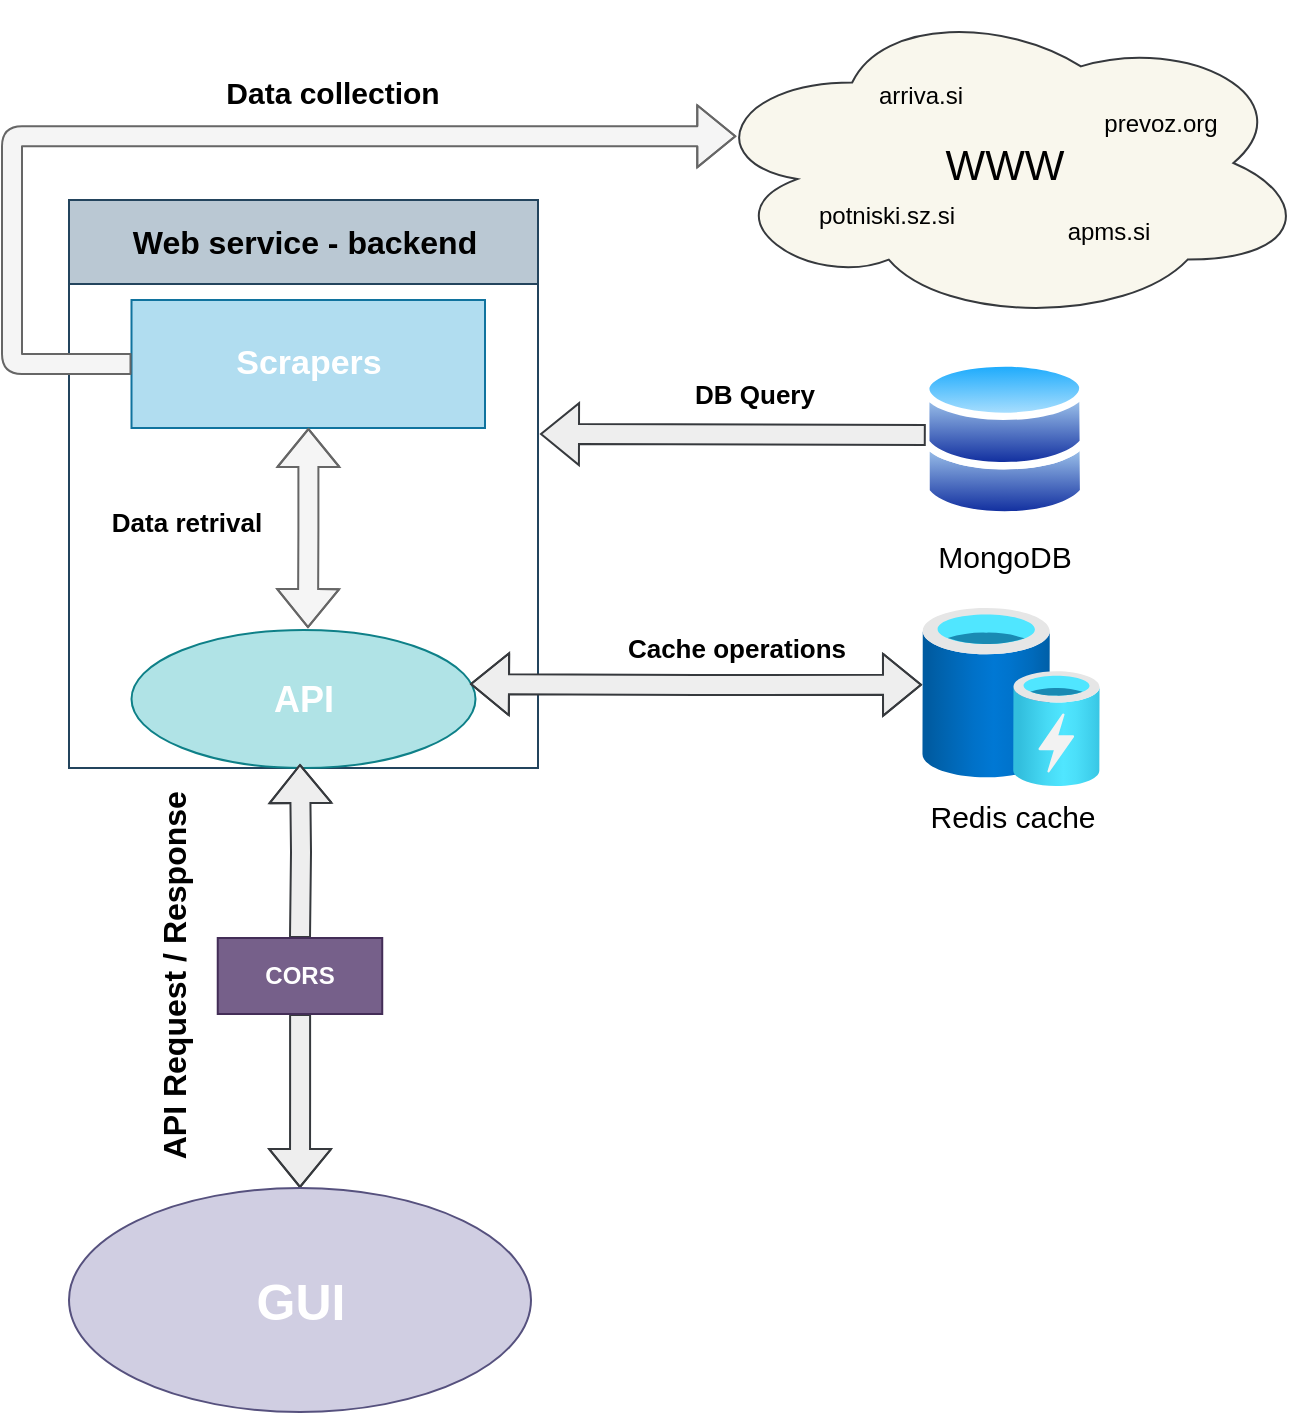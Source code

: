 <mxfile border="50" scale="3" compressed="false" locked="false" version="26.1.0">
  <diagram name="Blank" id="YmL12bMKpDGza6XwsDPr">
    <mxGraphModel dx="2634" dy="1145" grid="0" gridSize="10" guides="1" tooltips="1" connect="1" arrows="1" fold="1" page="0" pageScale="1" pageWidth="827" pageHeight="1169" background="#FFFFFF" math="1" shadow="0">
      <root>
        <mxCell id="X5NqExCQtvZxIxQ7pmgY-0" />
        <mxCell id="1" parent="X5NqExCQtvZxIxQ7pmgY-0" />
        <mxCell id="3iujyiFIKv-xdqHL7t24-1" value="&lt;div style=&quot;font-size: 15px;&quot;&gt;&lt;font style=&quot;font-size: 15px;&quot;&gt;MongoDB&lt;/font&gt;&lt;/div&gt;&lt;div style=&quot;font-size: 15px;&quot;&gt;&lt;font style=&quot;font-size: 15px;&quot;&gt;&lt;br&gt;&lt;/font&gt;&lt;/div&gt;" style="image;aspect=fixed;perimeter=ellipsePerimeter;html=1;align=center;shadow=0;dashed=0;spacingTop=3;image=img/lib/active_directory/databases.svg;" parent="1" vertex="1">
          <mxGeometry x="-465" y="169" width="82.65" height="81" as="geometry" />
        </mxCell>
        <mxCell id="3iujyiFIKv-xdqHL7t24-2" value="&lt;div style=&quot;font-size: 15px;&quot;&gt;&lt;font style=&quot;font-size: 15px;&quot;&gt;Redis cache&lt;/font&gt;&lt;/div&gt;&lt;div style=&quot;font-size: 15px;&quot;&gt;&lt;font style=&quot;font-size: 15px;&quot;&gt;&lt;br&gt;&lt;/font&gt;&lt;/div&gt;" style="image;aspect=fixed;html=1;points=[];align=center;fontSize=12;image=img/lib/azure2/general/Cache.svg;" parent="1" vertex="1">
          <mxGeometry x="-465" y="294" width="89" height="89" as="geometry" />
        </mxCell>
        <mxCell id="3iujyiFIKv-xdqHL7t24-29" style="edgeStyle=orthogonalEdgeStyle;rounded=0;orthogonalLoop=1;jettySize=auto;html=1;entryX=0.5;entryY=0;entryDx=0;entryDy=0;shape=flexArrow;startArrow=none;fillColor=#eeeeee;fillStyle=solid;gradientDirection=north;startFill=0;strokeColor=#36393d;" parent="1" source="7NyOA-QyOS0l97fLP46v-43" target="3iujyiFIKv-xdqHL7t24-8" edge="1">
          <mxGeometry relative="1" as="geometry">
            <mxPoint x="-776" y="372" as="sourcePoint" />
          </mxGeometry>
        </mxCell>
        <mxCell id="3iujyiFIKv-xdqHL7t24-4" value="&lt;font style=&quot;font-size: 16px;&quot;&gt;Web service - backend&lt;/font&gt;" style="swimlane;whiteSpace=wrap;html=1;startSize=42;fillColor=#bac8d3;strokeColor=#23445d;" parent="1" vertex="1">
          <mxGeometry x="-891.5" y="90" width="234.5" height="284" as="geometry" />
        </mxCell>
        <mxCell id="7NyOA-QyOS0l97fLP46v-3" value="&lt;font color=&quot;#ffffff&quot; size=&quot;1&quot;&gt;&lt;b style=&quot;font-size: 17px;&quot;&gt;Scrapers&lt;/b&gt;&lt;/font&gt;" style="whiteSpace=wrap;html=1;fillColor=#b1ddf0;strokeColor=#10739e;" parent="3iujyiFIKv-xdqHL7t24-4" vertex="1">
          <mxGeometry x="31.25" y="50" width="176.75" height="64" as="geometry" />
        </mxCell>
        <mxCell id="7NyOA-QyOS0l97fLP46v-5" value="&lt;font color=&quot;#ffffff&quot; style=&quot;font-size: 18px;&quot;&gt;&lt;b&gt;API&lt;/b&gt;&lt;/font&gt;" style="ellipse;whiteSpace=wrap;html=1;fillColor=#b0e3e6;strokeColor=#0e8088;" parent="3iujyiFIKv-xdqHL7t24-4" vertex="1">
          <mxGeometry x="31.25" y="215" width="172" height="69" as="geometry" />
        </mxCell>
        <mxCell id="7NyOA-QyOS0l97fLP46v-41" style="edgeStyle=orthogonalEdgeStyle;rounded=0;orthogonalLoop=1;jettySize=auto;html=1;shape=flexArrow;startArrow=block;entryX=0.513;entryY=-0.014;entryDx=0;entryDy=0;entryPerimeter=0;fillColor=#f5f5f5;strokeColor=#666666;" parent="3iujyiFIKv-xdqHL7t24-4" source="7NyOA-QyOS0l97fLP46v-3" target="7NyOA-QyOS0l97fLP46v-5" edge="1">
          <mxGeometry relative="1" as="geometry">
            <mxPoint x="120.5" y="215" as="targetPoint" />
          </mxGeometry>
        </mxCell>
        <mxCell id="7NyOA-QyOS0l97fLP46v-53" value="&lt;font style=&quot;font-size: 13px;&quot;&gt;&lt;b&gt;Data retrival&lt;br&gt;&lt;/b&gt;&lt;/font&gt;" style="text;html=1;align=center;verticalAlign=middle;resizable=0;points=[];autosize=1;strokeColor=none;fillColor=none;rotation=0;" parent="3iujyiFIKv-xdqHL7t24-4" vertex="1">
          <mxGeometry x="11.5" y="147" width="93" height="28" as="geometry" />
        </mxCell>
        <mxCell id="3iujyiFIKv-xdqHL7t24-8" value="&lt;font size=&quot;1&quot; color=&quot;#ffffff&quot;&gt;&lt;b style=&quot;font-size: 25px;&quot;&gt;GUI&lt;/b&gt;&lt;/font&gt;" style="ellipse;whiteSpace=wrap;html=1;fillColor=#d0cee2;strokeColor=#56517e;" parent="1" vertex="1">
          <mxGeometry x="-891.5" y="584" width="231" height="112" as="geometry" />
        </mxCell>
        <mxCell id="3iujyiFIKv-xdqHL7t24-25" style="edgeStyle=orthogonalEdgeStyle;rounded=0;orthogonalLoop=1;jettySize=auto;html=1;shape=flexArrow;startArrow=block;entryX=0;entryY=0.431;entryDx=0;entryDy=0;entryPerimeter=0;fillColor=#eeeeee;strokeColor=#36393d;" parent="1" target="3iujyiFIKv-xdqHL7t24-2" edge="1">
          <mxGeometry relative="1" as="geometry">
            <mxPoint x="-691" y="332" as="sourcePoint" />
            <mxPoint x="-468" y="332" as="targetPoint" />
          </mxGeometry>
        </mxCell>
        <mxCell id="3iujyiFIKv-xdqHL7t24-28" style="edgeStyle=orthogonalEdgeStyle;rounded=0;orthogonalLoop=1;jettySize=auto;html=1;shape=flexArrow;startArrow=block;entryX=0.023;entryY=0.475;entryDx=0;entryDy=0;entryPerimeter=0;endArrow=none;endFill=0;fillColor=#eeeeee;strokeColor=#36393d;" parent="1" target="3iujyiFIKv-xdqHL7t24-1" edge="1">
          <mxGeometry relative="1" as="geometry">
            <mxPoint x="-656" y="207" as="sourcePoint" />
            <mxPoint x="-468" y="207" as="targetPoint" />
          </mxGeometry>
        </mxCell>
        <mxCell id="7NyOA-QyOS0l97fLP46v-15" value="&lt;font style=&quot;font-size: 13px;&quot;&gt;&lt;b&gt;Cache operations&lt;br&gt;&lt;/b&gt;&lt;/font&gt;" style="text;html=1;align=center;verticalAlign=middle;resizable=0;points=[];autosize=1;strokeColor=none;fillColor=none;" parent="1" vertex="1">
          <mxGeometry x="-622" y="300" width="127" height="28" as="geometry" />
        </mxCell>
        <mxCell id="7NyOA-QyOS0l97fLP46v-18" value="&lt;font style=&quot;font-size: 13px;&quot;&gt;&lt;b&gt;DB Query&lt;br&gt;&lt;/b&gt;&lt;/font&gt;" style="text;html=1;align=center;verticalAlign=middle;resizable=0;points=[];autosize=1;strokeColor=none;fillColor=none;" parent="1" vertex="1">
          <mxGeometry x="-588" y="173" width="78" height="28" as="geometry" />
        </mxCell>
        <mxCell id="7NyOA-QyOS0l97fLP46v-21" value="&lt;font style=&quot;font-size: 16px;&quot;&gt;&lt;b&gt;API Request / Response&lt;br&gt;&lt;/b&gt;&lt;/font&gt;" style="text;html=1;align=center;verticalAlign=middle;resizable=0;points=[];autosize=1;strokeColor=none;fillColor=none;rotation=-90;" parent="1" vertex="1">
          <mxGeometry x="-939.88" y="462.5" width="202" height="31" as="geometry" />
        </mxCell>
        <mxCell id="7NyOA-QyOS0l97fLP46v-24" value="&lt;font style=&quot;font-size: 21px;&quot;&gt;WWW&lt;/font&gt;" style="ellipse;shape=cloud;whiteSpace=wrap;html=1;fillColor=#f9f7ed;strokeColor=#36393d;" parent="1" vertex="1">
          <mxGeometry x="-576.17" y="-9" width="305" height="161" as="geometry" />
        </mxCell>
        <mxCell id="7NyOA-QyOS0l97fLP46v-26" value="apms.si" style="text;html=1;align=center;verticalAlign=middle;resizable=0;points=[];autosize=1;" parent="1" vertex="1">
          <mxGeometry x="-402" y="93" width="59" height="26" as="geometry" />
        </mxCell>
        <mxCell id="7NyOA-QyOS0l97fLP46v-27" value="arriva.si" style="text;html=1;align=center;verticalAlign=middle;resizable=0;points=[];autosize=1;strokeColor=none;fillColor=none;" parent="1" vertex="1">
          <mxGeometry x="-496" y="25" width="60" height="26" as="geometry" />
        </mxCell>
        <mxCell id="7NyOA-QyOS0l97fLP46v-28" value="&lt;div&gt;prevoz.org&lt;br&gt;&lt;/div&gt;" style="text;html=1;align=center;verticalAlign=middle;resizable=0;points=[];autosize=1;strokeColor=none;fillColor=none;" parent="1" vertex="1">
          <mxGeometry x="-384" y="39" width="75" height="26" as="geometry" />
        </mxCell>
        <mxCell id="7NyOA-QyOS0l97fLP46v-29" value="potniski.sz.si" style="text;html=1;align=center;verticalAlign=middle;resizable=0;points=[];autosize=1;strokeColor=none;fillColor=none;" parent="1" vertex="1">
          <mxGeometry x="-526" y="85" width="86" height="26" as="geometry" />
        </mxCell>
        <mxCell id="7NyOA-QyOS0l97fLP46v-30" style="edgeStyle=orthogonalEdgeStyle;rounded=1;orthogonalLoop=1;jettySize=auto;html=1;exitX=0;exitY=0.5;exitDx=0;exitDy=0;curved=0;shape=flexArrow;entryX=0.06;entryY=0.417;entryDx=0;entryDy=0;entryPerimeter=0;fillColor=#f5f5f5;strokeColor=#666666;" parent="1" source="7NyOA-QyOS0l97fLP46v-3" target="7NyOA-QyOS0l97fLP46v-24" edge="1">
          <mxGeometry relative="1" as="geometry">
            <mxPoint x="-864.25" y="227.6" as="sourcePoint" />
            <mxPoint x="-555.65" y="66.0" as="targetPoint" />
            <Array as="points">
              <mxPoint x="-920" y="172" />
              <mxPoint x="-920" y="58" />
            </Array>
          </mxGeometry>
        </mxCell>
        <mxCell id="7NyOA-QyOS0l97fLP46v-45" value="" style="edgeStyle=orthogonalEdgeStyle;rounded=0;orthogonalLoop=1;jettySize=auto;html=1;entryX=0.5;entryY=0;entryDx=0;entryDy=0;shape=flexArrow;startArrow=block;fillColor=#eeeeee;fillStyle=solid;gradientDirection=north;startFill=0;endArrow=none;endFill=0;strokeColor=#36393d;" parent="1" target="7NyOA-QyOS0l97fLP46v-43" edge="1">
          <mxGeometry relative="1" as="geometry">
            <mxPoint x="-776" y="372" as="sourcePoint" />
            <mxPoint x="-776" y="584" as="targetPoint" />
          </mxGeometry>
        </mxCell>
        <mxCell id="7NyOA-QyOS0l97fLP46v-43" value="&lt;font color=&quot;#ffffff&quot;&gt;&lt;b&gt;CORS&lt;/b&gt;&lt;/font&gt;" style="whiteSpace=wrap;html=1;fillColor=#76608a;strokeColor=#432D57;fontColor=#ffffff;" parent="1" vertex="1">
          <mxGeometry x="-817.13" y="459" width="82.25" height="38" as="geometry" />
        </mxCell>
        <mxCell id="7NyOA-QyOS0l97fLP46v-48" value="&lt;font style=&quot;font-size: 15px;&quot;&gt;&lt;font style=&quot;font-size: 15px;&quot;&gt;&lt;b&gt;Data collection&lt;br&gt;&lt;/b&gt;&lt;/font&gt;&lt;/font&gt;" style="text;html=1;align=center;verticalAlign=middle;resizable=0;points=[];autosize=1;strokeColor=none;fillColor=none;rotation=0;" parent="1" vertex="1">
          <mxGeometry x="-823" y="21" width="125" height="30" as="geometry" />
        </mxCell>
      </root>
    </mxGraphModel>
  </diagram>
</mxfile>
